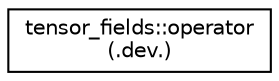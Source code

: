 digraph "Graphical Class Hierarchy"
{
 // LATEX_PDF_SIZE
  edge [fontname="Helvetica",fontsize="10",labelfontname="Helvetica",labelfontsize="10"];
  node [fontname="Helvetica",fontsize="10",shape=record];
  rankdir="LR";
  Node0 [label="tensor_fields::operator\l(.dev.)",height=0.2,width=0.4,color="black", fillcolor="white", style="filled",URL="$interfacetensor__fields_1_1operator_07_8dev_8_08.html",tooltip=" "];
}
